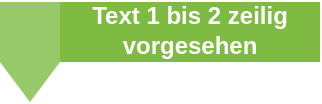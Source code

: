 <mxfile version="14.6.13" type="device"><diagram id="SCFFVMujzZkVZROtqEu3" name="Seite-1"><mxGraphModel dx="1086" dy="2135" grid="1" gridSize="10" guides="1" tooltips="1" connect="1" arrows="1" fold="1" page="1" pageScale="1" pageWidth="827" pageHeight="1169" math="0" shadow="0"><root><mxCell id="0"/><mxCell id="1" parent="0"/><mxCell id="4m-CV5sdmYNfLm3ySW6O-3" value="" style="group" vertex="1" connectable="0" parent="1"><mxGeometry x="40" y="-1120" width="160" height="51" as="geometry"/></mxCell><mxCell id="4m-CV5sdmYNfLm3ySW6O-1" value="" style="html=1;shape=mxgraph.infographic.flag;dx=30;dy=20;strokeColor=none;align=center;verticalAlign=top;fontColor=#ffffff;fontSize=12;fontStyle=1;shadow=0;spacingTop=5;fillColor=#7FBA42;" vertex="1" parent="4m-CV5sdmYNfLm3ySW6O-3"><mxGeometry y="1" width="160" height="50" as="geometry"/></mxCell><mxCell id="4m-CV5sdmYNfLm3ySW6O-2" value="Text 1 bis 2 zeilig vorgesehen" style="text;html=1;strokeColor=none;fillColor=none;align=center;verticalAlign=middle;whiteSpace=wrap;rounded=0;fontColor=#FFFFFF;fontStyle=1;fontSize=12;" vertex="1" parent="4m-CV5sdmYNfLm3ySW6O-3"><mxGeometry x="30" width="130" height="30" as="geometry"/></mxCell></root></mxGraphModel></diagram></mxfile>